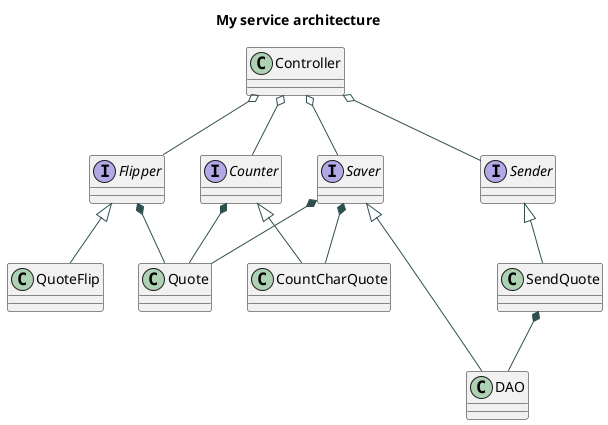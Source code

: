 @startuml
Title "My service architecture"
skinparam {
  ArrowColor DarkSlateGray
  ActorBorderColor DarkSlateGray
  ActorBackgroundColor SteelBlue
  ActorFontColor DarkSlateGray
  ParticipantBorderColor DarkSlateGray
  ParticipantBackgroundColor SteelBlue
  ParticipantFontColor White
  DatabaseBorderColor DarkSlateGray
  DatabaseBackgroundColor SteelBlue
  LifeLineBorderColor DarkSlateGray
  LifeLineBackgroundColor SteelBlue
  CollectionsBorderColor DarkSlateGray
  CollectionsBackgroundColor RoyalBlue
}

class Controller

interface Flipper

class QuoteFlip

interface Counter

class CountCharQuote

class Quote

interface Saver

class DAO

class SendQuote

interface Sender

Flipper *-- Quote
Flipper <|-- QuoteFlip
Counter *-- Quote
Counter <|-- CountCharQuote
Saver *-- Quote
Saver <|-- DAO
Sender <|-- SendQuote
SendQuote *-- DAO
Controller o-- Sender
Controller o-- Flipper
Controller o-- Counter
Controller o-- Saver
Saver *-- CountCharQuote

@enduml
